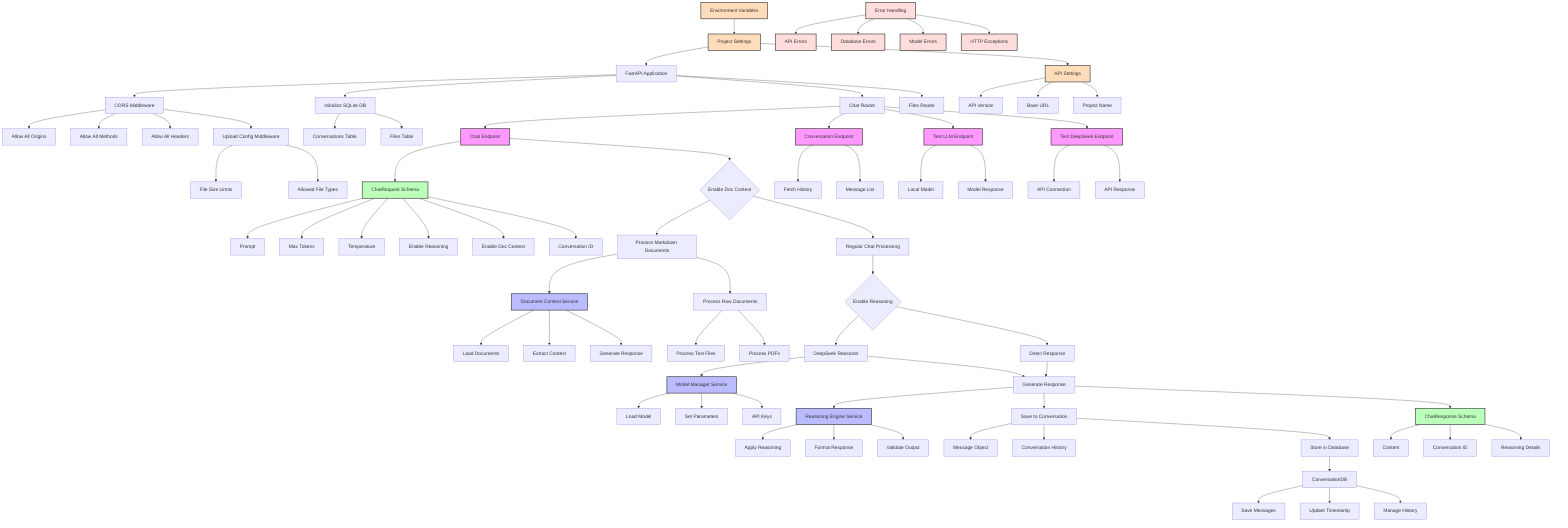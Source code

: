 graph TD
    %% Main Application Setup
    A[FastAPI Application] --> B[CORS Middleware]
    B --> B1[Allow All Origins]
    B --> B2[Allow All Methods]
    B --> B3[Allow All Headers]
    B --> C[Upload Config Middleware]
    C --> C1[File Size Limits]
    C --> C2[Allowed File Types]

    %% Environment and Config
    ENV[Environment Variables] --> D1[Project Settings]
    D1 --> A
    D1 --> API[API Settings]
    API --> API1[API Version]
    API --> API2[Base URL]
    API --> API3[Project Name]

    %% Database Setup
    A --> D[Initialize SQLite DB]
    D --> D2[Conversations Table]
    D --> D3[Files Table]
    
    %% Router Integration
    A --> E[Chat Router]
    A --> F[Files Router]
    
    %% Chat Flow
    E --> G[Chat Endpoint]
    G --> U[ChatRequest Schema]
    U --> U1[Prompt]
    U --> U2[Max Tokens]
    U --> U3[Temperature]
    U --> U4[Enable Reasoning]
    U --> U5[Enable Doc Context]
    U --> U6[Conversation ID]

    G --> H{Enable Doc Context}
    H --> I[Process Markdown Documents]
    I --> Y[Document Context Service]
    Y --> Y1[Load Documents]
    Y --> Y2[Extract Context]
    Y --> Y3[Generate Response]
    
    I --> J[Process Raw Documents]
    J --> J1[Process Text Files]
    J --> J2[Process PDFs]
    
    H --> K[Regular Chat Processing]
    
    %% Reasoning Flow
    K --> L{Enable Reasoning}
    L --> M[DeepSeek Reasoner]
    M --> W[Model Manager Service]
    W --> W1[Load Model]
    W --> W2[Set Parameters]
    W --> W3[API Keys]
    
    L --> N[Direct Response]
    
    %% Response Processing
    M --> O[Generate Response]
    N --> O
    O --> X[Reasoning Engine Service]
    X --> X1[Apply Reasoning]
    X --> X2[Format Response]
    X --> X3[Validate Output]
    
    O --> P[Save to Conversation]
    P --> P1[Message Object]
    P --> P2[Conversation History]
    
    P --> Q[Store in Database]
    Q --> Z[ConversationDB]
    Z --> Z1[Save Messages]
    Z --> Z2[Update Timestamp]
    Z --> Z3[Manage History]
    
    %% Additional Endpoints
    E --> R[Conversation Endpoint]
    R --> R1[Fetch History]
    R --> R2[Message List]
    
    E --> S[Test LLM Endpoint]
    S --> S1[Local Model]
    S --> S2[Model Response]
    
    E --> T[Test DeepSeek Endpoint]
    T --> T1[API Connection]
    T --> T2[API Response]
    
    %% Response Schema
    O --> V[ChatResponse Schema]
    V --> V1[Content]
    V --> V2[Conversation ID]
    V --> V3[Reasoning Details]
    
    %% Error Handling
    ERR[Error Handling] --> ERR1[API Errors]
    ERR --> ERR2[Database Errors]
    ERR --> ERR3[Model Errors]
    ERR --> ERR4[HTTP Exceptions]
    
    %% Styling
    classDef endpoint fill:#f9f,stroke:#333,stroke-width:2px
    classDef service fill:#bbf,stroke:#333,stroke-width:2px
    classDef schema fill:#bfb,stroke:#333,stroke-width:2px
    classDef config fill:#fdb,stroke:#333,stroke-width:2px
    classDef error fill:#fdd,stroke:#333,stroke-width:2px
    
    class G,R,S,T endpoint
    class W,X,Y service
    class U,V schema
    class D1,API,ENV config
    class ERR,ERR1,ERR2,ERR3,ERR4 error